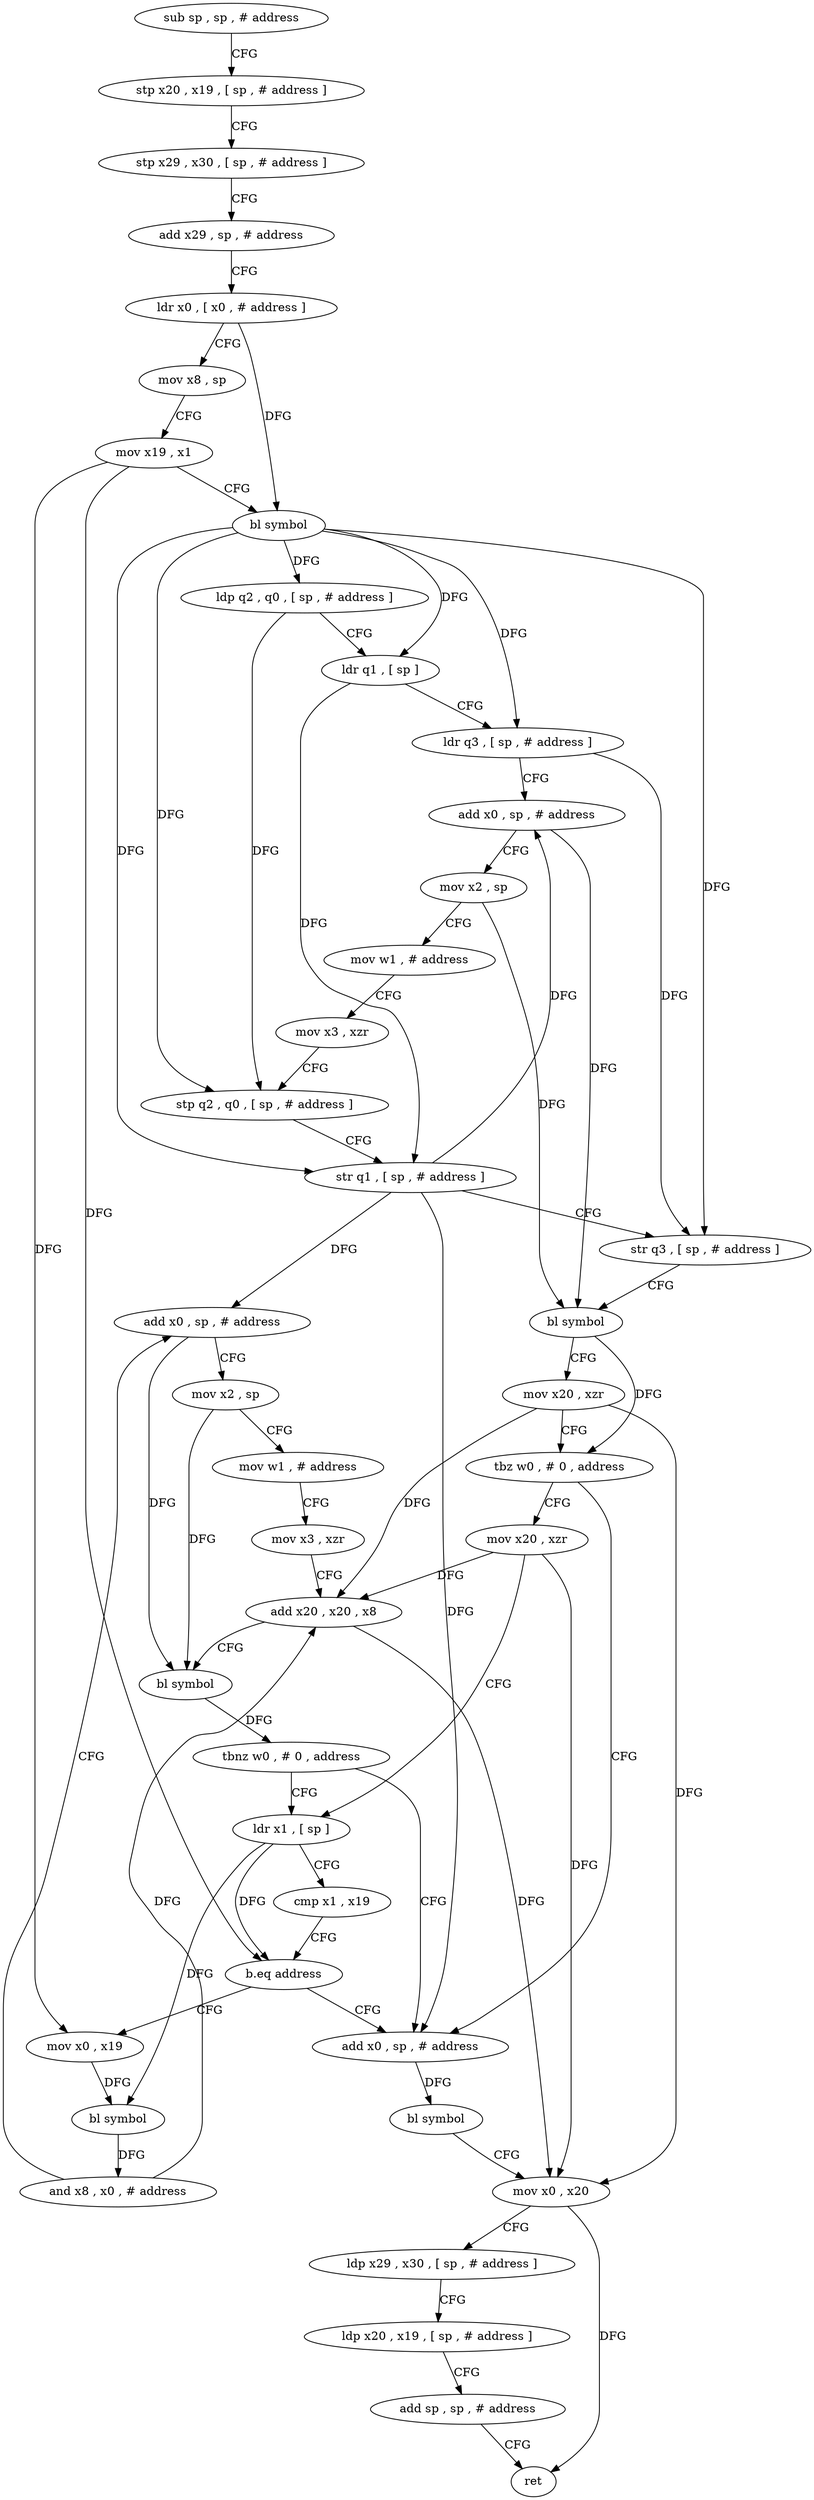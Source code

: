 digraph "func" {
"78208" [label = "sub sp , sp , # address" ]
"78212" [label = "stp x20 , x19 , [ sp , # address ]" ]
"78216" [label = "stp x29 , x30 , [ sp , # address ]" ]
"78220" [label = "add x29 , sp , # address" ]
"78224" [label = "ldr x0 , [ x0 , # address ]" ]
"78228" [label = "mov x8 , sp" ]
"78232" [label = "mov x19 , x1" ]
"78236" [label = "bl symbol" ]
"78240" [label = "ldp q2 , q0 , [ sp , # address ]" ]
"78244" [label = "ldr q1 , [ sp ]" ]
"78248" [label = "ldr q3 , [ sp , # address ]" ]
"78252" [label = "add x0 , sp , # address" ]
"78256" [label = "mov x2 , sp" ]
"78260" [label = "mov w1 , # address" ]
"78264" [label = "mov x3 , xzr" ]
"78268" [label = "stp q2 , q0 , [ sp , # address ]" ]
"78272" [label = "str q1 , [ sp , # address ]" ]
"78276" [label = "str q3 , [ sp , # address ]" ]
"78280" [label = "bl symbol" ]
"78284" [label = "mov x20 , xzr" ]
"78288" [label = "tbz w0 , # 0 , address" ]
"78348" [label = "add x0 , sp , # address" ]
"78292" [label = "mov x20 , xzr" ]
"78352" [label = "bl symbol" ]
"78356" [label = "mov x0 , x20" ]
"78360" [label = "ldp x29 , x30 , [ sp , # address ]" ]
"78364" [label = "ldp x20 , x19 , [ sp , # address ]" ]
"78368" [label = "add sp , sp , # address" ]
"78372" [label = "ret" ]
"78296" [label = "ldr x1 , [ sp ]" ]
"78308" [label = "mov x0 , x19" ]
"78312" [label = "bl symbol" ]
"78316" [label = "and x8 , x0 , # address" ]
"78320" [label = "add x0 , sp , # address" ]
"78324" [label = "mov x2 , sp" ]
"78328" [label = "mov w1 , # address" ]
"78332" [label = "mov x3 , xzr" ]
"78336" [label = "add x20 , x20 , x8" ]
"78340" [label = "bl symbol" ]
"78344" [label = "tbnz w0 , # 0 , address" ]
"78300" [label = "cmp x1 , x19" ]
"78304" [label = "b.eq address" ]
"78208" -> "78212" [ label = "CFG" ]
"78212" -> "78216" [ label = "CFG" ]
"78216" -> "78220" [ label = "CFG" ]
"78220" -> "78224" [ label = "CFG" ]
"78224" -> "78228" [ label = "CFG" ]
"78224" -> "78236" [ label = "DFG" ]
"78228" -> "78232" [ label = "CFG" ]
"78232" -> "78236" [ label = "CFG" ]
"78232" -> "78304" [ label = "DFG" ]
"78232" -> "78308" [ label = "DFG" ]
"78236" -> "78240" [ label = "DFG" ]
"78236" -> "78268" [ label = "DFG" ]
"78236" -> "78244" [ label = "DFG" ]
"78236" -> "78272" [ label = "DFG" ]
"78236" -> "78248" [ label = "DFG" ]
"78236" -> "78276" [ label = "DFG" ]
"78240" -> "78244" [ label = "CFG" ]
"78240" -> "78268" [ label = "DFG" ]
"78244" -> "78248" [ label = "CFG" ]
"78244" -> "78272" [ label = "DFG" ]
"78248" -> "78252" [ label = "CFG" ]
"78248" -> "78276" [ label = "DFG" ]
"78252" -> "78256" [ label = "CFG" ]
"78252" -> "78280" [ label = "DFG" ]
"78256" -> "78260" [ label = "CFG" ]
"78256" -> "78280" [ label = "DFG" ]
"78260" -> "78264" [ label = "CFG" ]
"78264" -> "78268" [ label = "CFG" ]
"78268" -> "78272" [ label = "CFG" ]
"78272" -> "78276" [ label = "CFG" ]
"78272" -> "78252" [ label = "DFG" ]
"78272" -> "78348" [ label = "DFG" ]
"78272" -> "78320" [ label = "DFG" ]
"78276" -> "78280" [ label = "CFG" ]
"78280" -> "78284" [ label = "CFG" ]
"78280" -> "78288" [ label = "DFG" ]
"78284" -> "78288" [ label = "CFG" ]
"78284" -> "78356" [ label = "DFG" ]
"78284" -> "78336" [ label = "DFG" ]
"78288" -> "78348" [ label = "CFG" ]
"78288" -> "78292" [ label = "CFG" ]
"78348" -> "78352" [ label = "DFG" ]
"78292" -> "78296" [ label = "CFG" ]
"78292" -> "78356" [ label = "DFG" ]
"78292" -> "78336" [ label = "DFG" ]
"78352" -> "78356" [ label = "CFG" ]
"78356" -> "78360" [ label = "CFG" ]
"78356" -> "78372" [ label = "DFG" ]
"78360" -> "78364" [ label = "CFG" ]
"78364" -> "78368" [ label = "CFG" ]
"78368" -> "78372" [ label = "CFG" ]
"78296" -> "78300" [ label = "CFG" ]
"78296" -> "78304" [ label = "DFG" ]
"78296" -> "78312" [ label = "DFG" ]
"78308" -> "78312" [ label = "DFG" ]
"78312" -> "78316" [ label = "DFG" ]
"78316" -> "78320" [ label = "CFG" ]
"78316" -> "78336" [ label = "DFG" ]
"78320" -> "78324" [ label = "CFG" ]
"78320" -> "78340" [ label = "DFG" ]
"78324" -> "78328" [ label = "CFG" ]
"78324" -> "78340" [ label = "DFG" ]
"78328" -> "78332" [ label = "CFG" ]
"78332" -> "78336" [ label = "CFG" ]
"78336" -> "78340" [ label = "CFG" ]
"78336" -> "78356" [ label = "DFG" ]
"78340" -> "78344" [ label = "DFG" ]
"78344" -> "78296" [ label = "CFG" ]
"78344" -> "78348" [ label = "CFG" ]
"78300" -> "78304" [ label = "CFG" ]
"78304" -> "78348" [ label = "CFG" ]
"78304" -> "78308" [ label = "CFG" ]
}
